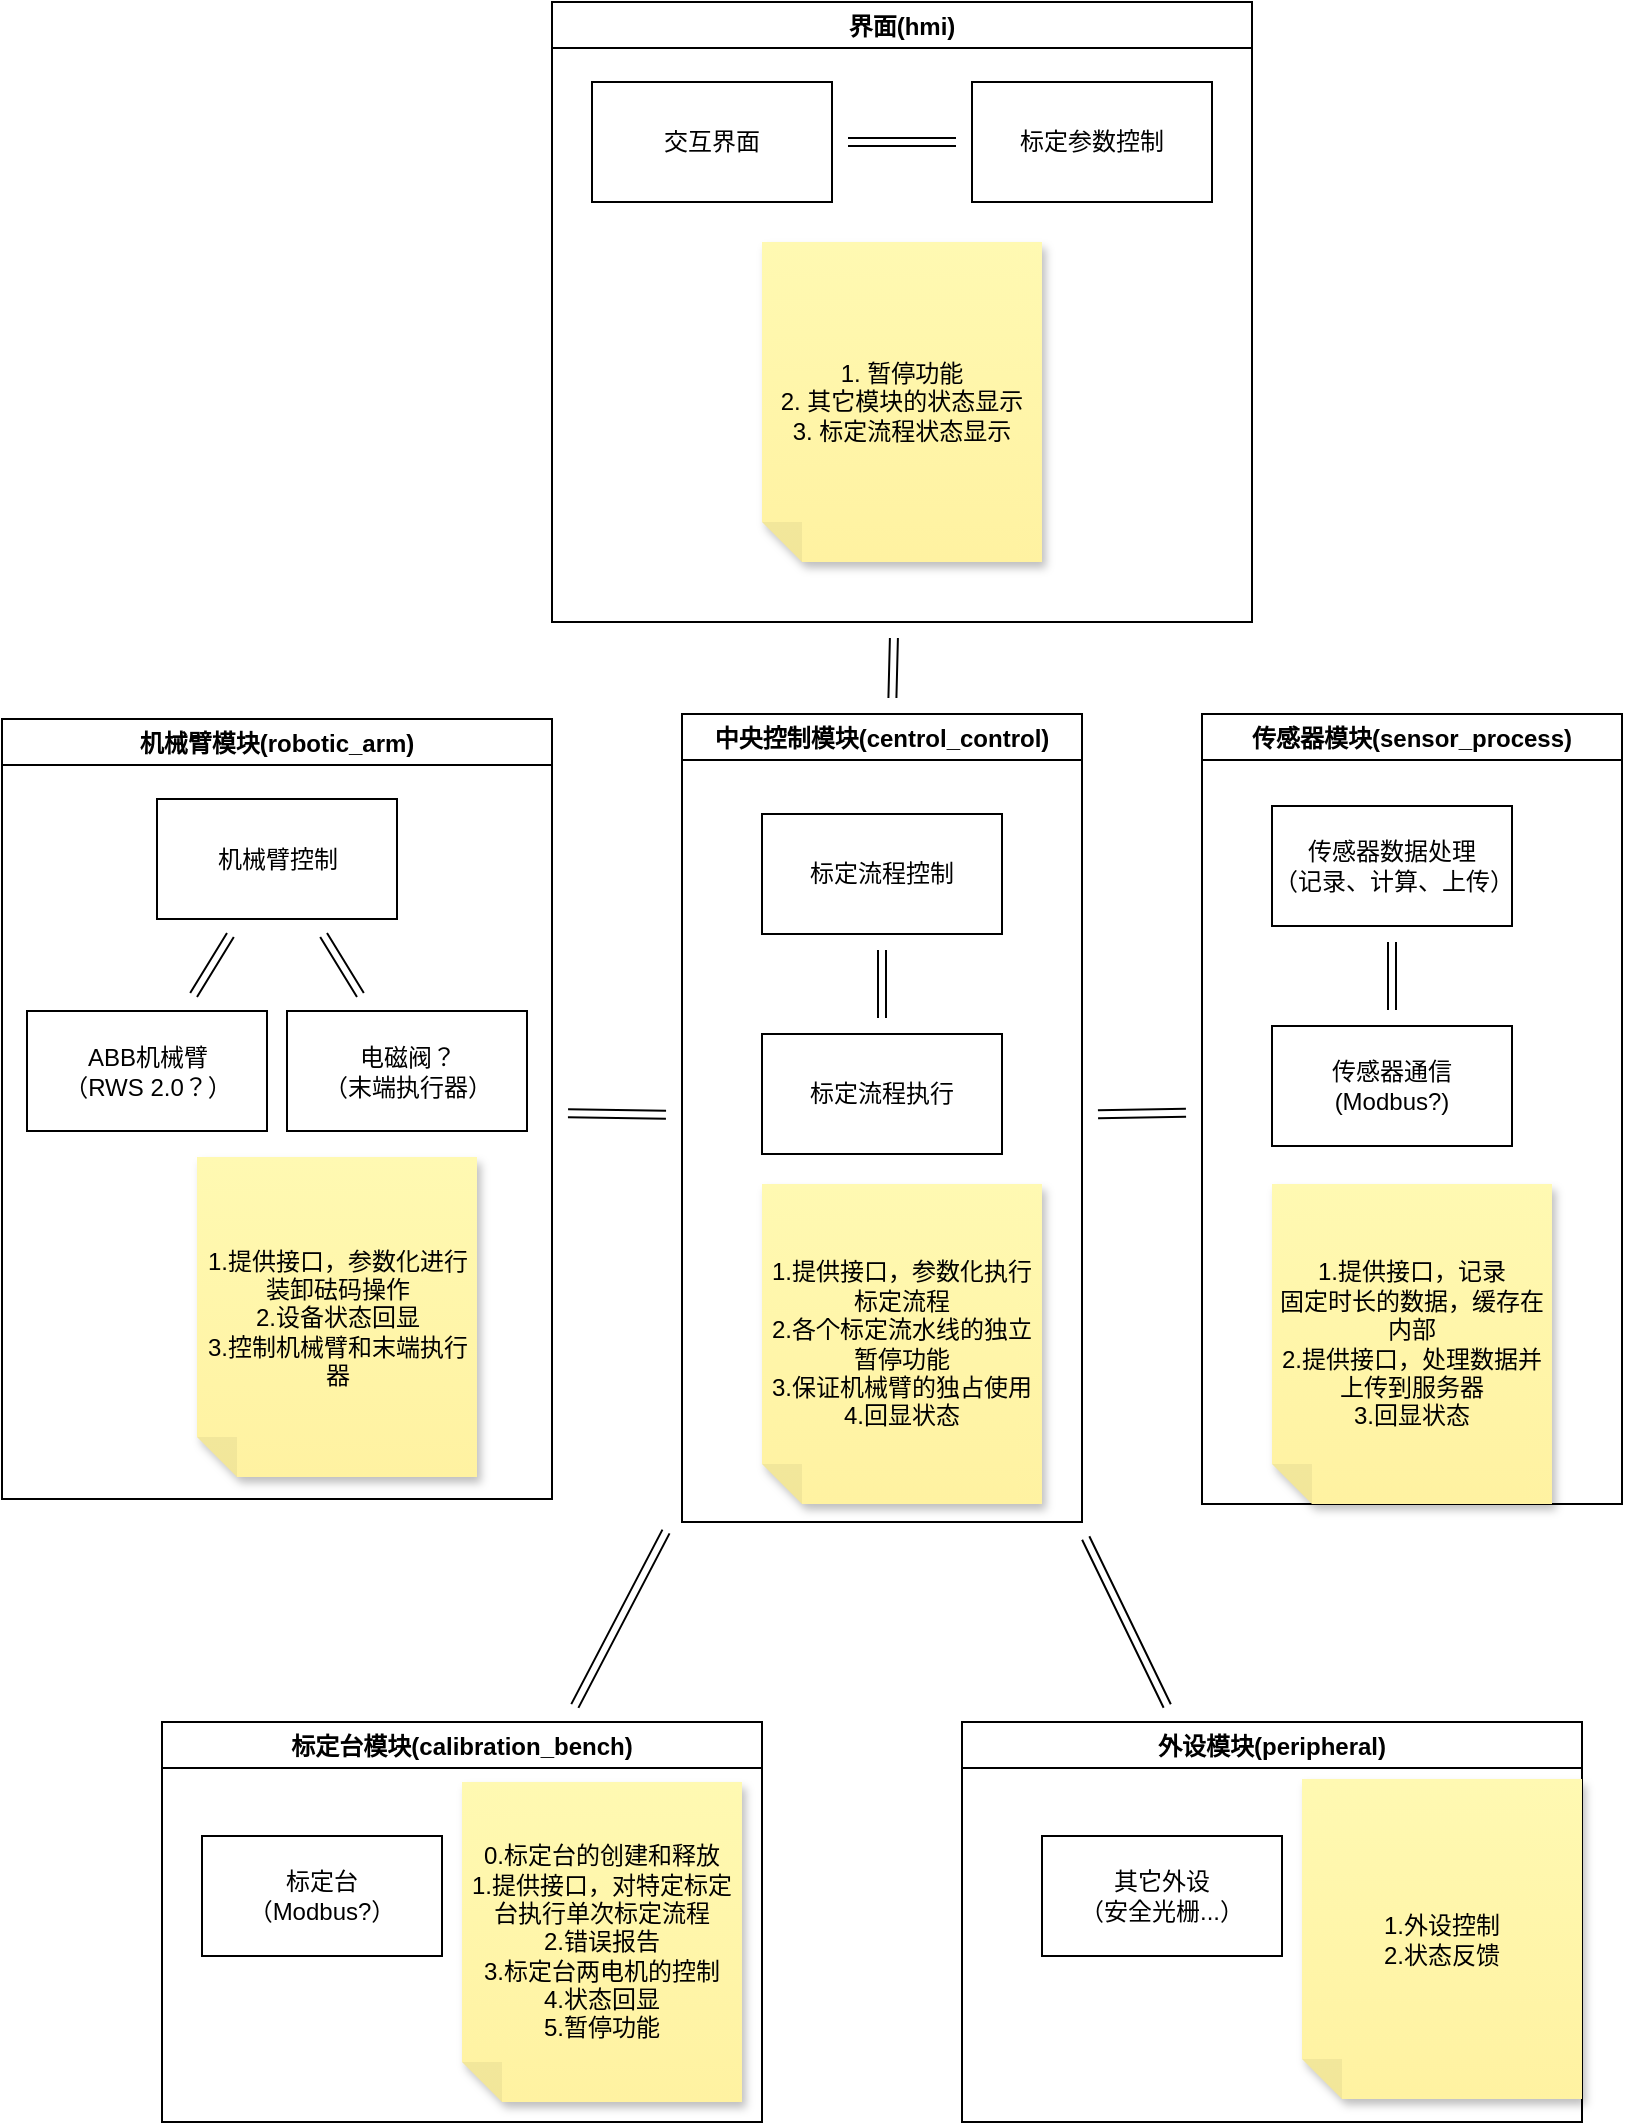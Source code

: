 <mxfile>
    <diagram id="JL-fLb2U9QOSZtjIViiS" name="第 1 页">
        <mxGraphModel dx="668" dy="2252" grid="1" gridSize="10" guides="1" tooltips="1" connect="1" arrows="1" fold="1" page="1" pageScale="1" pageWidth="827" pageHeight="1169" math="0" shadow="0">
            <root>
                <mxCell id="0"/>
                <mxCell id="1" parent="0"/>
                <mxCell id="39" value="界面(hmi)" style="swimlane;" parent="1" vertex="1">
                    <mxGeometry x="285" y="50" width="350" height="310" as="geometry"/>
                </mxCell>
                <mxCell id="16" value="标定参数控制" style="rounded=0;whiteSpace=wrap;html=1;" parent="39" vertex="1">
                    <mxGeometry x="210" y="40" width="120" height="60" as="geometry"/>
                </mxCell>
                <mxCell id="14" value="交互界面" style="rounded=0;whiteSpace=wrap;html=1;" parent="39" vertex="1">
                    <mxGeometry x="20" y="40" width="120" height="60" as="geometry"/>
                </mxCell>
                <mxCell id="19" style="edgeStyle=none;curved=1;rounded=0;orthogonalLoop=1;jettySize=auto;html=1;endArrow=open;sourcePerimeterSpacing=8;targetPerimeterSpacing=8;shape=link;" parent="39" source="14" target="16" edge="1">
                    <mxGeometry relative="1" as="geometry"/>
                </mxCell>
                <mxCell id="54" value="1. 暂停功能&lt;br&gt;2. 其它模块的状态显示&lt;br&gt;3. 标定流程状态显示" style="shape=note;whiteSpace=wrap;html=1;backgroundOutline=1;fontColor=#000000;darkOpacity=0.05;fillColor=#FFF9B2;strokeColor=none;fillStyle=solid;direction=west;gradientDirection=north;gradientColor=#FFF2A1;shadow=1;size=20;pointerEvents=1;" parent="39" vertex="1">
                    <mxGeometry x="105" y="120" width="140" height="160" as="geometry"/>
                </mxCell>
                <mxCell id="40" value="机械臂模块(robotic_arm)" style="swimlane;" parent="1" vertex="1">
                    <mxGeometry x="10" y="408.5" width="275" height="390" as="geometry"/>
                </mxCell>
                <mxCell id="12" value="机械臂控制" style="rounded=0;whiteSpace=wrap;html=1;" parent="40" vertex="1">
                    <mxGeometry x="77.5" y="40" width="120" height="60" as="geometry"/>
                </mxCell>
                <mxCell id="5" value="ABB机械臂&lt;br&gt;（RWS 2.0？）" style="rounded=0;whiteSpace=wrap;html=1;" parent="40" vertex="1">
                    <mxGeometry x="12.5" y="146" width="120" height="60" as="geometry"/>
                </mxCell>
                <mxCell id="44" value="电磁阀？&lt;br&gt;（末端执行器）" style="rounded=0;whiteSpace=wrap;html=1;" parent="40" vertex="1">
                    <mxGeometry x="142.5" y="146" width="120" height="60" as="geometry"/>
                </mxCell>
                <mxCell id="47" style="edgeStyle=none;curved=1;rounded=0;orthogonalLoop=1;jettySize=auto;html=1;endArrow=open;sourcePerimeterSpacing=8;targetPerimeterSpacing=8;shape=link;" parent="40" source="12" target="44" edge="1">
                    <mxGeometry relative="1" as="geometry"/>
                </mxCell>
                <mxCell id="25" style="edgeStyle=none;curved=1;rounded=0;orthogonalLoop=1;jettySize=auto;html=1;endArrow=open;sourcePerimeterSpacing=8;targetPerimeterSpacing=8;shape=link;" parent="40" source="12" target="5" edge="1">
                    <mxGeometry relative="1" as="geometry"/>
                </mxCell>
                <mxCell id="51" value="1.提供接口，参数化进行装卸砝码操作&lt;br&gt;2.设备状态回显&lt;br&gt;3.控制机械臂和末端执行器" style="shape=note;whiteSpace=wrap;html=1;backgroundOutline=1;fontColor=#000000;darkOpacity=0.05;fillColor=#FFF9B2;strokeColor=none;fillStyle=solid;direction=west;gradientDirection=north;gradientColor=#FFF2A1;shadow=1;size=20;pointerEvents=1;autosize=0;" parent="40" vertex="1">
                    <mxGeometry x="97.5" y="219" width="140" height="160" as="geometry"/>
                </mxCell>
                <mxCell id="41" value="中央控制模块(centrol_control)" style="swimlane;" parent="1" vertex="1">
                    <mxGeometry x="350" y="406" width="200" height="404" as="geometry"/>
                </mxCell>
                <mxCell id="17" value="标定流程控制" style="rounded=0;whiteSpace=wrap;html=1;" parent="41" vertex="1">
                    <mxGeometry x="40" y="50" width="120" height="60" as="geometry"/>
                </mxCell>
                <mxCell id="9" value="标定流程执行" style="rounded=0;whiteSpace=wrap;html=1;" parent="41" vertex="1">
                    <mxGeometry x="40" y="160" width="120" height="60" as="geometry"/>
                </mxCell>
                <mxCell id="22" style="edgeStyle=none;curved=1;rounded=0;orthogonalLoop=1;jettySize=auto;html=1;endArrow=open;sourcePerimeterSpacing=8;targetPerimeterSpacing=8;shape=link;" parent="41" source="17" target="9" edge="1">
                    <mxGeometry relative="1" as="geometry"/>
                </mxCell>
                <mxCell id="52" value="1.提供接口，参数化执行标定流程&lt;br&gt;2.各个标定流水线的独立暂停功能&lt;br&gt;3.保证机械臂的独占使用&lt;br&gt;4.回显状态" style="shape=note;whiteSpace=wrap;html=1;backgroundOutline=1;fontColor=#000000;darkOpacity=0.05;fillColor=#FFF9B2;strokeColor=none;fillStyle=solid;direction=west;gradientDirection=north;gradientColor=#FFF2A1;shadow=1;size=20;pointerEvents=1;" parent="41" vertex="1">
                    <mxGeometry x="40" y="235" width="140" height="160" as="geometry"/>
                </mxCell>
                <mxCell id="42" value="传感器模块(sensor_process)" style="swimlane;" parent="1" vertex="1">
                    <mxGeometry x="610" y="406" width="210" height="395" as="geometry">
                        <mxRectangle x="610" y="594" width="100" height="30" as="alternateBounds"/>
                    </mxGeometry>
                </mxCell>
                <mxCell id="6" value="传感器通信&lt;br&gt;(Modbus?)" style="rounded=0;whiteSpace=wrap;html=1;" parent="42" vertex="1">
                    <mxGeometry x="35" y="156" width="120" height="60" as="geometry"/>
                </mxCell>
                <mxCell id="10" value="传感器数据处理&lt;br&gt;（记录、计算、上传）" style="rounded=0;whiteSpace=wrap;html=1;" parent="42" vertex="1">
                    <mxGeometry x="35" y="46" width="120" height="60" as="geometry"/>
                </mxCell>
                <mxCell id="29" style="edgeStyle=none;curved=1;rounded=0;orthogonalLoop=1;jettySize=auto;html=1;endArrow=open;sourcePerimeterSpacing=8;targetPerimeterSpacing=8;shape=link;" parent="42" source="10" target="6" edge="1">
                    <mxGeometry relative="1" as="geometry"/>
                </mxCell>
                <mxCell id="53" value="1.提供接口，记录&lt;br&gt;固定时长的数据，缓存在内部&lt;br&gt;2.提供接口，处理数据并上传到服务器&lt;br&gt;3.回显状态" style="shape=note;whiteSpace=wrap;html=1;backgroundOutline=1;fontColor=#000000;darkOpacity=0.05;fillColor=#FFF9B2;strokeColor=none;fillStyle=solid;direction=west;gradientDirection=north;gradientColor=#FFF2A1;shadow=1;size=20;pointerEvents=1;" parent="42" vertex="1">
                    <mxGeometry x="35" y="235" width="140" height="160" as="geometry"/>
                </mxCell>
                <mxCell id="43" value="标定台模块(calibration_bench)" style="swimlane;startSize=23;" parent="1" vertex="1">
                    <mxGeometry x="90" y="910" width="300" height="200" as="geometry"/>
                </mxCell>
                <mxCell id="48" value="标定台&lt;br&gt;（Modbus?）" style="rounded=0;whiteSpace=wrap;html=1;" parent="43" vertex="1">
                    <mxGeometry x="20" y="57" width="120" height="60" as="geometry"/>
                </mxCell>
                <mxCell id="49" value="0.标定台的创建和释放&lt;br&gt;1.提供接口，对特定标定台执行单次标定流程&lt;br&gt;2.错误报告&lt;br&gt;3.标定台两电机的控制&lt;br&gt;4.状态回显&lt;br&gt;5.暂停功能" style="shape=note;whiteSpace=wrap;html=1;backgroundOutline=1;fontColor=#000000;darkOpacity=0.05;fillColor=#FFF9B2;strokeColor=none;fillStyle=solid;direction=west;gradientDirection=north;gradientColor=#FFF2A1;shadow=1;size=20;pointerEvents=1;" parent="43" vertex="1">
                    <mxGeometry x="150" y="30" width="140" height="160" as="geometry"/>
                </mxCell>
                <mxCell id="46" value="外设模块(peripheral)" style="swimlane;" parent="1" vertex="1">
                    <mxGeometry x="490" y="910" width="310" height="200" as="geometry"/>
                </mxCell>
                <mxCell id="7" value="其它外设&lt;br&gt;（安全光栅...）" style="rounded=0;whiteSpace=wrap;html=1;" parent="46" vertex="1">
                    <mxGeometry x="40" y="57" width="120" height="60" as="geometry"/>
                </mxCell>
                <mxCell id="50" value="1.外设控制&lt;br&gt;2.状态反馈" style="shape=note;whiteSpace=wrap;html=1;backgroundOutline=1;fontColor=#000000;darkOpacity=0.05;fillColor=#FFF9B2;strokeColor=none;fillStyle=solid;direction=west;gradientDirection=north;gradientColor=#FFF2A1;shadow=1;size=20;pointerEvents=1;" parent="46" vertex="1">
                    <mxGeometry x="170" y="28.5" width="140" height="160" as="geometry"/>
                </mxCell>
                <mxCell id="30" style="edgeStyle=none;curved=1;rounded=0;orthogonalLoop=1;jettySize=auto;html=1;endArrow=open;sourcePerimeterSpacing=8;targetPerimeterSpacing=8;shape=link;" parent="1" source="41" target="42" edge="1">
                    <mxGeometry relative="1" as="geometry"/>
                </mxCell>
                <mxCell id="21" style="edgeStyle=none;curved=1;rounded=0;orthogonalLoop=1;jettySize=auto;html=1;endArrow=open;sourcePerimeterSpacing=8;targetPerimeterSpacing=8;shape=link;" parent="1" source="41" target="40" edge="1">
                    <mxGeometry relative="1" as="geometry">
                        <mxPoint x="293" y="602.202" as="targetPoint"/>
                    </mxGeometry>
                </mxCell>
                <mxCell id="18" style="edgeStyle=none;curved=1;rounded=0;orthogonalLoop=1;jettySize=auto;html=1;endArrow=open;sourcePerimeterSpacing=8;targetPerimeterSpacing=8;shape=link;" parent="1" source="39" target="41" edge="1">
                    <mxGeometry relative="1" as="geometry"/>
                </mxCell>
                <mxCell id="34" style="edgeStyle=none;curved=1;rounded=0;orthogonalLoop=1;jettySize=auto;html=1;endArrow=open;sourcePerimeterSpacing=8;targetPerimeterSpacing=8;shape=link;" parent="1" source="41" target="46" edge="1">
                    <mxGeometry relative="1" as="geometry"/>
                </mxCell>
                <mxCell id="32" style="edgeStyle=none;curved=1;rounded=0;orthogonalLoop=1;jettySize=auto;html=1;endArrow=open;sourcePerimeterSpacing=8;targetPerimeterSpacing=8;shape=link;" parent="1" source="41" target="43" edge="1">
                    <mxGeometry relative="1" as="geometry"/>
                </mxCell>
            </root>
        </mxGraphModel>
    </diagram>
</mxfile>